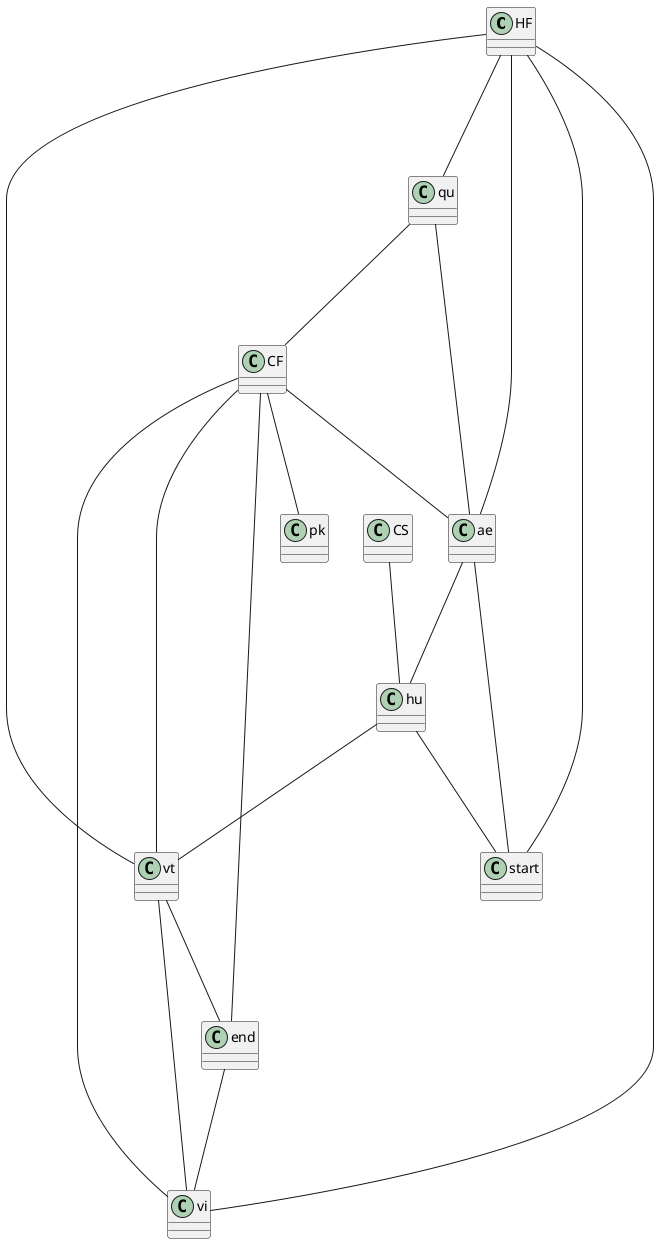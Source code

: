 @startuml

HF---qu
end---CF
CF---ae
vi---HF
vt---HF
qu---CF
hu---vt
CF---pk
CF---vi
qu---ae
ae---hu
HF---start
vt---end
ae---HF
end---vi
vi---vt
hu---start
start---ae
CS---hu
CF---vt


@enduml
